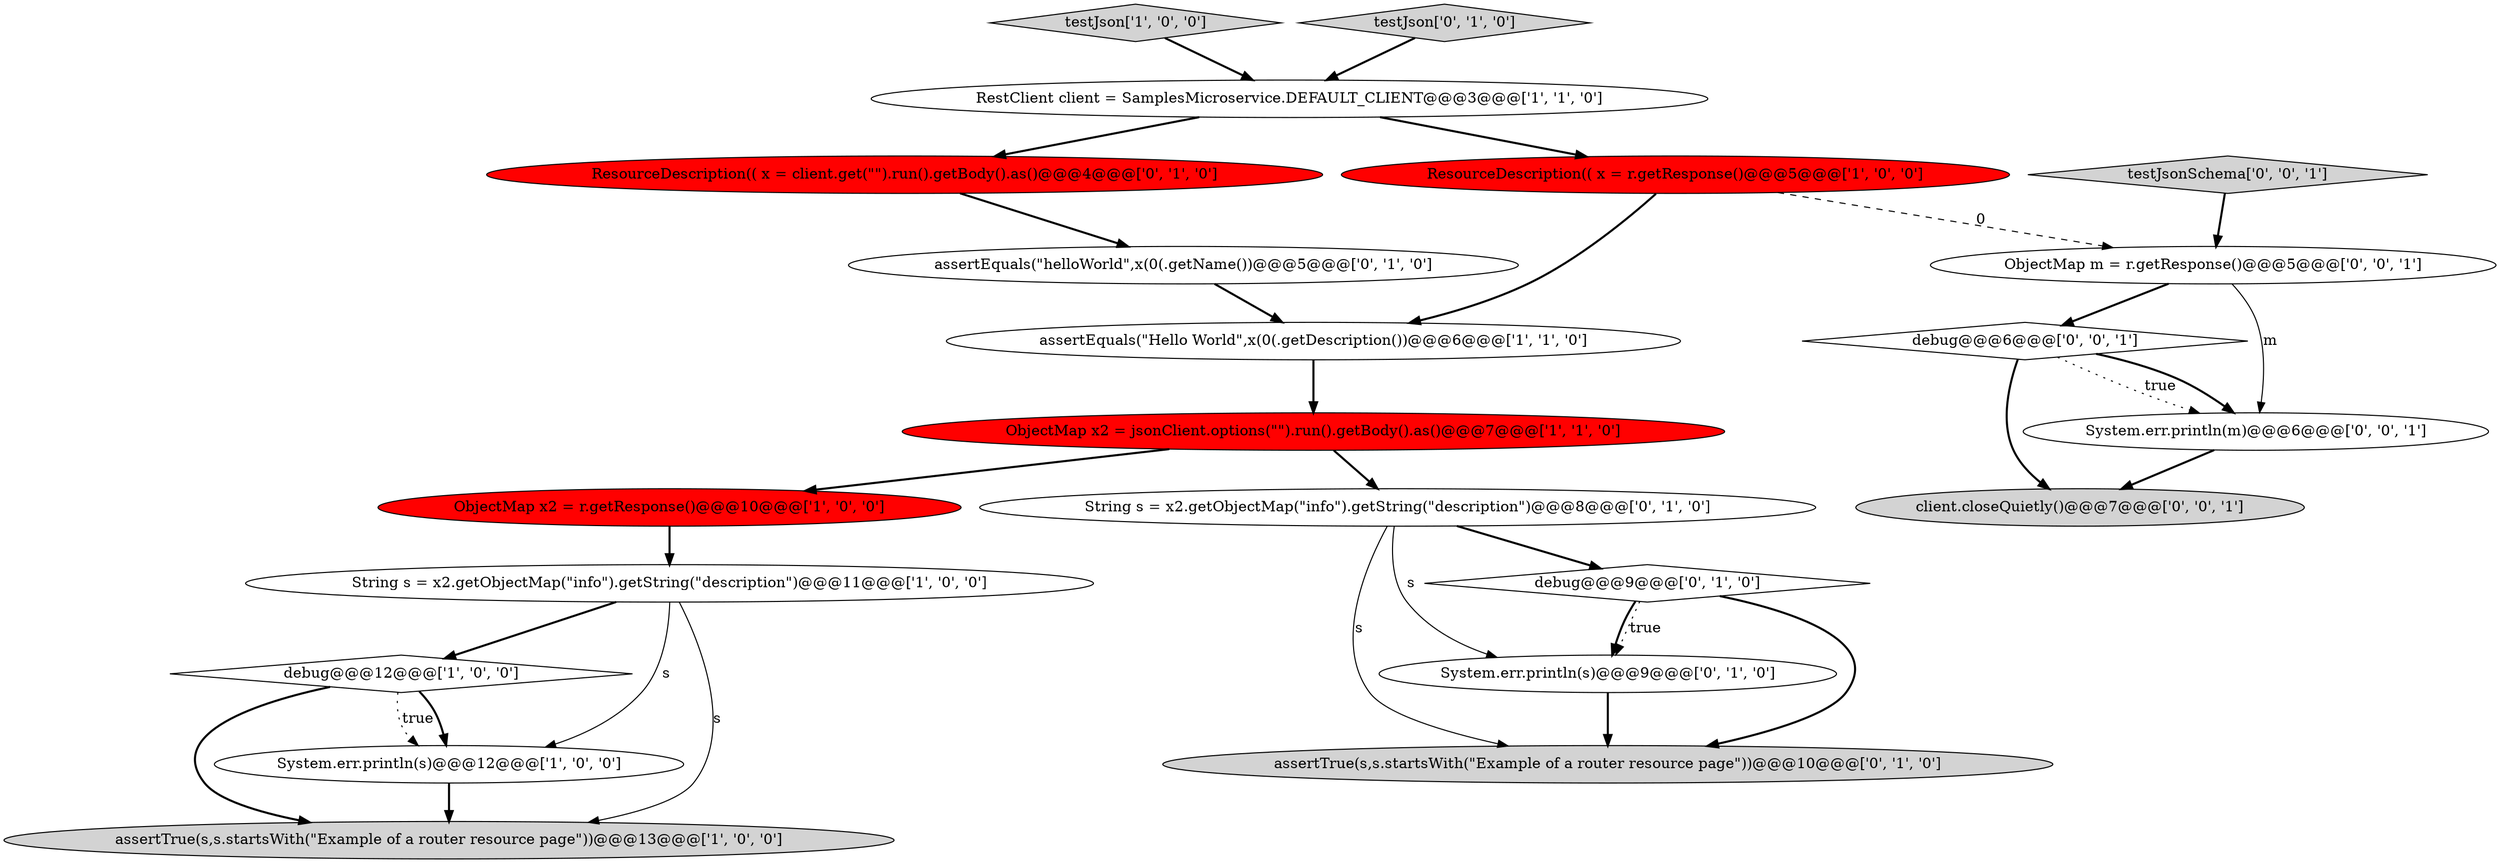 digraph {
8 [style = filled, label = "testJson['1', '0', '0']", fillcolor = lightgray, shape = diamond image = "AAA0AAABBB1BBB"];
4 [style = filled, label = "String s = x2.getObjectMap(\"info\").getString(\"description\")@@@11@@@['1', '0', '0']", fillcolor = white, shape = ellipse image = "AAA0AAABBB1BBB"];
13 [style = filled, label = "debug@@@9@@@['0', '1', '0']", fillcolor = white, shape = diamond image = "AAA0AAABBB2BBB"];
10 [style = filled, label = "assertEquals(\"helloWorld\",x(0(.getName())@@@5@@@['0', '1', '0']", fillcolor = white, shape = ellipse image = "AAA0AAABBB2BBB"];
16 [style = filled, label = "assertTrue(s,s.startsWith(\"Example of a router resource page\"))@@@10@@@['0', '1', '0']", fillcolor = lightgray, shape = ellipse image = "AAA0AAABBB2BBB"];
1 [style = filled, label = "ObjectMap x2 = r.getResponse()@@@10@@@['1', '0', '0']", fillcolor = red, shape = ellipse image = "AAA1AAABBB1BBB"];
2 [style = filled, label = "assertTrue(s,s.startsWith(\"Example of a router resource page\"))@@@13@@@['1', '0', '0']", fillcolor = lightgray, shape = ellipse image = "AAA0AAABBB1BBB"];
5 [style = filled, label = "assertEquals(\"Hello World\",x(0(.getDescription())@@@6@@@['1', '1', '0']", fillcolor = white, shape = ellipse image = "AAA0AAABBB1BBB"];
21 [style = filled, label = "debug@@@6@@@['0', '0', '1']", fillcolor = white, shape = diamond image = "AAA0AAABBB3BBB"];
19 [style = filled, label = "testJsonSchema['0', '0', '1']", fillcolor = lightgray, shape = diamond image = "AAA0AAABBB3BBB"];
0 [style = filled, label = "RestClient client = SamplesMicroservice.DEFAULT_CLIENT@@@3@@@['1', '1', '0']", fillcolor = white, shape = ellipse image = "AAA0AAABBB1BBB"];
9 [style = filled, label = "ObjectMap x2 = jsonClient.options(\"\").run().getBody().as()@@@7@@@['1', '1', '0']", fillcolor = red, shape = ellipse image = "AAA1AAABBB1BBB"];
12 [style = filled, label = "testJson['0', '1', '0']", fillcolor = lightgray, shape = diamond image = "AAA0AAABBB2BBB"];
6 [style = filled, label = "System.err.println(s)@@@12@@@['1', '0', '0']", fillcolor = white, shape = ellipse image = "AAA0AAABBB1BBB"];
3 [style = filled, label = "ResourceDescription(( x = r.getResponse()@@@5@@@['1', '0', '0']", fillcolor = red, shape = ellipse image = "AAA1AAABBB1BBB"];
7 [style = filled, label = "debug@@@12@@@['1', '0', '0']", fillcolor = white, shape = diamond image = "AAA0AAABBB1BBB"];
15 [style = filled, label = "String s = x2.getObjectMap(\"info\").getString(\"description\")@@@8@@@['0', '1', '0']", fillcolor = white, shape = ellipse image = "AAA0AAABBB2BBB"];
11 [style = filled, label = "System.err.println(s)@@@9@@@['0', '1', '0']", fillcolor = white, shape = ellipse image = "AAA0AAABBB2BBB"];
17 [style = filled, label = "ObjectMap m = r.getResponse()@@@5@@@['0', '0', '1']", fillcolor = white, shape = ellipse image = "AAA0AAABBB3BBB"];
20 [style = filled, label = "System.err.println(m)@@@6@@@['0', '0', '1']", fillcolor = white, shape = ellipse image = "AAA0AAABBB3BBB"];
18 [style = filled, label = "client.closeQuietly()@@@7@@@['0', '0', '1']", fillcolor = lightgray, shape = ellipse image = "AAA0AAABBB3BBB"];
14 [style = filled, label = "ResourceDescription(( x = client.get(\"\").run().getBody().as()@@@4@@@['0', '1', '0']", fillcolor = red, shape = ellipse image = "AAA1AAABBB2BBB"];
0->3 [style = bold, label=""];
11->16 [style = bold, label=""];
4->2 [style = solid, label="s"];
7->6 [style = dotted, label="true"];
1->4 [style = bold, label=""];
15->13 [style = bold, label=""];
3->17 [style = dashed, label="0"];
21->20 [style = dotted, label="true"];
5->9 [style = bold, label=""];
14->10 [style = bold, label=""];
19->17 [style = bold, label=""];
15->11 [style = solid, label="s"];
12->0 [style = bold, label=""];
13->11 [style = bold, label=""];
13->16 [style = bold, label=""];
21->18 [style = bold, label=""];
4->7 [style = bold, label=""];
6->2 [style = bold, label=""];
15->16 [style = solid, label="s"];
8->0 [style = bold, label=""];
20->18 [style = bold, label=""];
4->6 [style = solid, label="s"];
3->5 [style = bold, label=""];
0->14 [style = bold, label=""];
21->20 [style = bold, label=""];
10->5 [style = bold, label=""];
17->20 [style = solid, label="m"];
7->2 [style = bold, label=""];
9->15 [style = bold, label=""];
7->6 [style = bold, label=""];
13->11 [style = dotted, label="true"];
9->1 [style = bold, label=""];
17->21 [style = bold, label=""];
}
